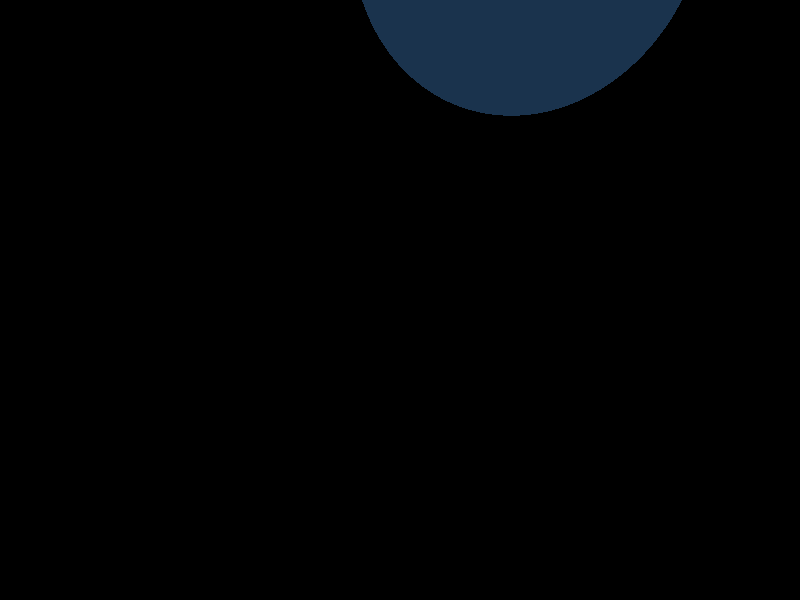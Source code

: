 sphere { <0.5, 1.5, 2.5>, 0.7
  pigment { color rgb <0.1, 0.2, 0.3>}
  finish {
    ambient 0 diffuse 0
    specular 0.7
    reflection 0.2
  }
}
/*
triangle
{
    <1, 2, 3>, <4, 5, 6>, <7, 8, 9>
    pigment {color rgb <0.1, 0.2, 0.3>} // or rgb 1
    finish
    {
        ambient 1
        diffuse 0
        phong 5
    }
}

plane
{
    <0, 0, 0>, 1
    finish
    {
        ambient 2.0
        diffuse 988
    }
    pigment
    {
        color rgb <0.2, 0.2, 0.2>
    }
}

box
{
    <1, 1, 1> <2, 2, 2>
}

*/